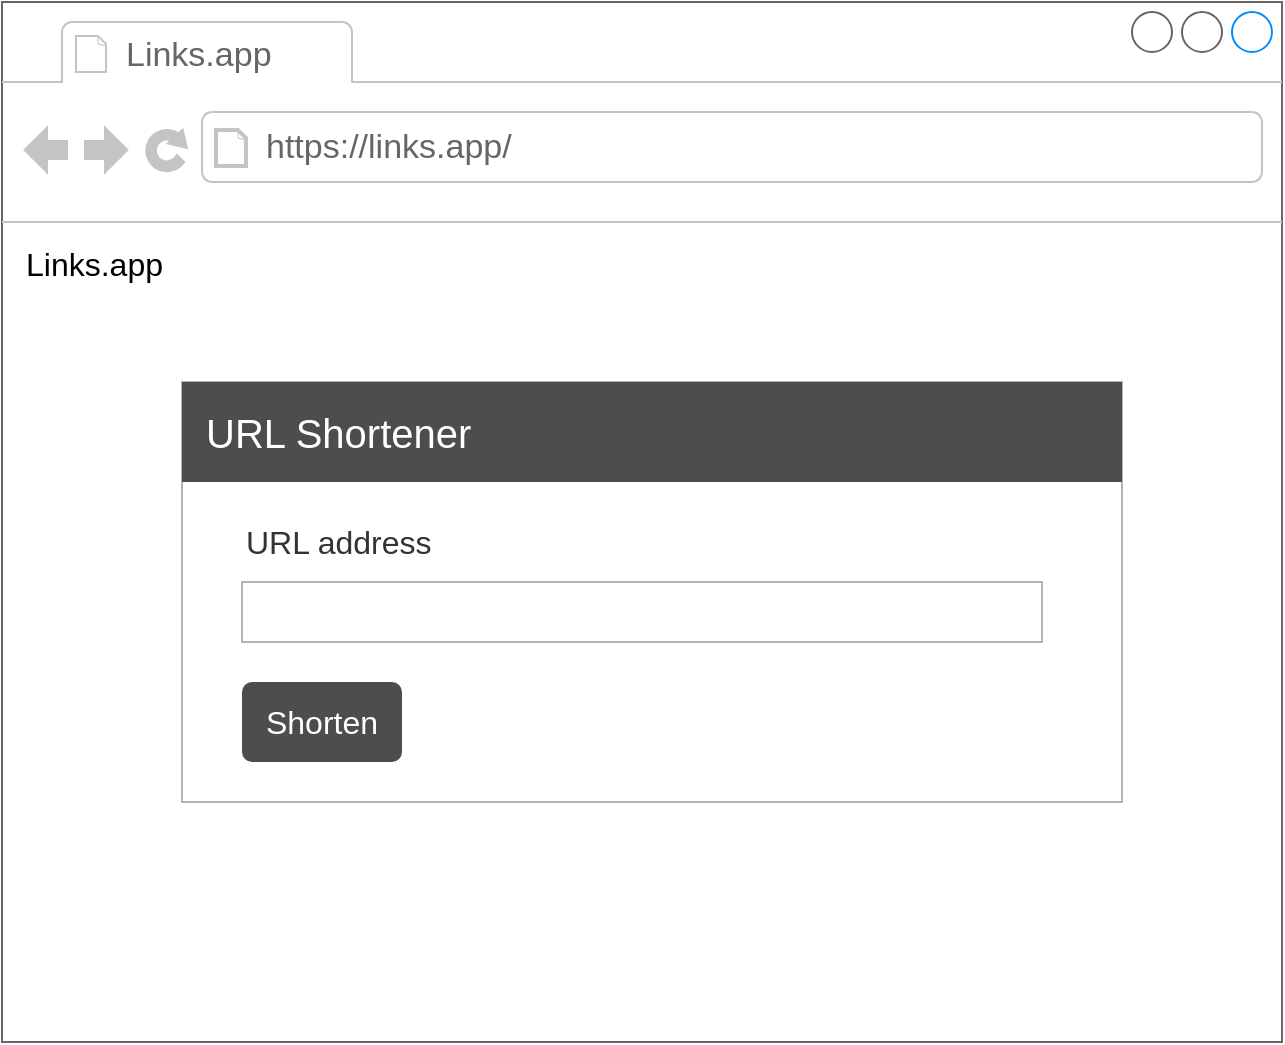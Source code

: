 <mxfile version="15.8.9" type="device" pages="2"><diagram name="Links UI form" id="p5EyXRDYgxMLay0ihm4L"><mxGraphModel dx="1024" dy="476" grid="1" gridSize="10" guides="1" tooltips="1" connect="1" arrows="1" fold="1" page="1" pageScale="1" pageWidth="827" pageHeight="1169" math="0" shadow="0"><root><mxCell id="hRF3u1x4gBxMh_vZ_aX4-0"/><mxCell id="hRF3u1x4gBxMh_vZ_aX4-1" parent="hRF3u1x4gBxMh_vZ_aX4-0"/><mxCell id="YMXUL5KMxCBpb85JlvWS-0" value="" style="group" vertex="1" connectable="0" parent="hRF3u1x4gBxMh_vZ_aX4-1"><mxGeometry x="80" y="80" width="640" height="520" as="geometry"/></mxCell><mxCell id="hRF3u1x4gBxMh_vZ_aX4-2" value="" style="group;fontColor=default;" parent="YMXUL5KMxCBpb85JlvWS-0" vertex="1" connectable="0"><mxGeometry width="640" height="520" as="geometry"/></mxCell><mxCell id="hRF3u1x4gBxMh_vZ_aX4-3" value="" style="strokeWidth=1;shadow=0;dashed=0;align=center;html=1;shape=mxgraph.mockup.containers.browserWindow;rSize=0;strokeColor=#666666;strokeColor2=#008cff;strokeColor3=#c4c4c4;mainText=,;recursiveResize=0;fontColor=#333333;fillColor=default;" parent="hRF3u1x4gBxMh_vZ_aX4-2" vertex="1"><mxGeometry width="640" height="520.0" as="geometry"/></mxCell><mxCell id="hRF3u1x4gBxMh_vZ_aX4-4" value="Links.app" style="strokeWidth=1;shadow=0;dashed=0;align=center;html=1;shape=mxgraph.mockup.containers.anchor;fontSize=17;fontColor=#666666;align=left;" parent="hRF3u1x4gBxMh_vZ_aX4-3" vertex="1"><mxGeometry x="60" y="13" width="110" height="28.167" as="geometry"/></mxCell><mxCell id="hRF3u1x4gBxMh_vZ_aX4-5" value="https://links.app/" style="strokeWidth=1;shadow=0;dashed=0;align=center;html=1;shape=mxgraph.mockup.containers.anchor;rSize=0;fontSize=17;fontColor=#666666;align=left;" parent="hRF3u1x4gBxMh_vZ_aX4-3" vertex="1"><mxGeometry x="130" y="59.0" width="250" height="28.167" as="geometry"/></mxCell><mxCell id="hRF3u1x4gBxMh_vZ_aX4-6" value="Links.app" style="text;html=1;strokeColor=none;fillColor=none;align=left;verticalAlign=middle;whiteSpace=wrap;rounded=0;fontSize=16;fontColor=default;" parent="hRF3u1x4gBxMh_vZ_aX4-3" vertex="1"><mxGeometry x="10" y="120.0" width="80" height="21.667" as="geometry"/></mxCell><mxCell id="zeFyqCcwO9WoaYdxv90y-0" value="" style="rounded=0;whiteSpace=wrap;html=1;fontSize=16;strokeColor=#B3B3B3;" parent="YMXUL5KMxCBpb85JlvWS-0" vertex="1"><mxGeometry x="90" y="190" width="470" height="210" as="geometry"/></mxCell><mxCell id="zeFyqCcwO9WoaYdxv90y-1" value="" style="rounded=0;whiteSpace=wrap;html=1;fontSize=16;fillColor=#4D4D4D;strokeColor=none;" parent="YMXUL5KMxCBpb85JlvWS-0" vertex="1"><mxGeometry x="90" y="190" width="470" height="50" as="geometry"/></mxCell><mxCell id="zeFyqCcwO9WoaYdxv90y-2" value="&lt;font style=&quot;font-size: 20px&quot;&gt;URL Shortener&lt;/font&gt;" style="text;html=1;strokeColor=none;fillColor=none;align=left;verticalAlign=middle;whiteSpace=wrap;rounded=0;fontSize=16;fontColor=#FFFFFF;" parent="YMXUL5KMxCBpb85JlvWS-0" vertex="1"><mxGeometry x="100" y="197.5" width="150" height="35" as="geometry"/></mxCell><mxCell id="zeFyqCcwO9WoaYdxv90y-3" value="URL address" style="text;html=1;strokeColor=none;fillColor=none;align=left;verticalAlign=middle;whiteSpace=wrap;rounded=0;fontSize=16;fontColor=#333333;" parent="YMXUL5KMxCBpb85JlvWS-0" vertex="1"><mxGeometry x="120" y="260" width="110" height="20" as="geometry"/></mxCell><mxCell id="zeFyqCcwO9WoaYdxv90y-4" value="" style="rounded=0;whiteSpace=wrap;html=1;fontSize=16;fontColor=#333333;align=left;fillColor=#FFFFFF;strokeColor=#B3B3B3;" parent="YMXUL5KMxCBpb85JlvWS-0" vertex="1"><mxGeometry x="120" y="290" width="400" height="30" as="geometry"/></mxCell><mxCell id="zeFyqCcwO9WoaYdxv90y-5" value="Shorten" style="html=1;shadow=0;dashed=0;shape=mxgraph.bootstrap.rrect;rSize=5;strokeColor=none;strokeWidth=1;fontColor=#ffffff;whiteSpace=wrap;align=center;verticalAlign=middle;spacingLeft=0;fontStyle=0;fontSize=16;spacing=5;fillColor=#4D4D4D;" parent="YMXUL5KMxCBpb85JlvWS-0" vertex="1"><mxGeometry x="120" y="340" width="80" height="40" as="geometry"/></mxCell></root></mxGraphModel></diagram><diagram name="Links UI result" id="oXbF_Ry4kt3vUUzHI9kw"><mxGraphModel dx="1024" dy="476" grid="1" gridSize="10" guides="1" tooltips="1" connect="1" arrows="1" fold="1" page="1" pageScale="1" pageWidth="827" pageHeight="1169" math="0" shadow="0"><root><mxCell id="8GBafM7lcZyO0Nd8-3-U-0"/><mxCell id="8GBafM7lcZyO0Nd8-3-U-1" parent="8GBafM7lcZyO0Nd8-3-U-0"/><mxCell id="coqOIPmRraYQs8eI7DJZ-0" value="" style="group" vertex="1" connectable="0" parent="8GBafM7lcZyO0Nd8-3-U-1"><mxGeometry x="80" y="80" width="640" height="520" as="geometry"/></mxCell><mxCell id="8GBafM7lcZyO0Nd8-3-U-2" value="" style="group;fontColor=default;" parent="coqOIPmRraYQs8eI7DJZ-0" vertex="1" connectable="0"><mxGeometry width="640" height="520" as="geometry"/></mxCell><mxCell id="8GBafM7lcZyO0Nd8-3-U-3" value="" style="strokeWidth=1;shadow=0;dashed=0;align=center;html=1;shape=mxgraph.mockup.containers.browserWindow;rSize=0;strokeColor=#666666;strokeColor2=#008cff;strokeColor3=#c4c4c4;mainText=,;recursiveResize=0;fontColor=#333333;fillColor=default;" parent="8GBafM7lcZyO0Nd8-3-U-2" vertex="1"><mxGeometry width="640" height="520.0" as="geometry"/></mxCell><mxCell id="8GBafM7lcZyO0Nd8-3-U-4" value="Links.app" style="strokeWidth=1;shadow=0;dashed=0;align=center;html=1;shape=mxgraph.mockup.containers.anchor;fontSize=17;fontColor=#666666;align=left;" parent="8GBafM7lcZyO0Nd8-3-U-3" vertex="1"><mxGeometry x="60" y="13" width="110" height="28.167" as="geometry"/></mxCell><mxCell id="8GBafM7lcZyO0Nd8-3-U-5" value="https://links.app/" style="strokeWidth=1;shadow=0;dashed=0;align=center;html=1;shape=mxgraph.mockup.containers.anchor;rSize=0;fontSize=17;fontColor=#666666;align=left;" parent="8GBafM7lcZyO0Nd8-3-U-3" vertex="1"><mxGeometry x="130" y="59.0" width="250" height="28.167" as="geometry"/></mxCell><mxCell id="8GBafM7lcZyO0Nd8-3-U-6" value="Links.app" style="text;html=1;strokeColor=none;fillColor=none;align=left;verticalAlign=middle;whiteSpace=wrap;rounded=0;fontSize=16;fontColor=default;" parent="8GBafM7lcZyO0Nd8-3-U-3" vertex="1"><mxGeometry x="10" y="120.0" width="80" height="21.667" as="geometry"/></mxCell><mxCell id="8GBafM7lcZyO0Nd8-3-U-7" value="" style="rounded=0;whiteSpace=wrap;html=1;fontSize=16;strokeColor=#B3B3B3;fillColor=default;fontColor=default;" parent="8GBafM7lcZyO0Nd8-3-U-3" vertex="1"><mxGeometry x="90" y="190.003" width="470" height="270.833" as="geometry"/></mxCell><mxCell id="8GBafM7lcZyO0Nd8-3-U-8" value="" style="rounded=0;whiteSpace=wrap;html=1;fontSize=16;fillColor=#4D4D4D;strokeColor=none;fontColor=default;" parent="8GBafM7lcZyO0Nd8-3-U-3" vertex="1"><mxGeometry x="90" y="190" width="470" height="50" as="geometry"/></mxCell><mxCell id="8GBafM7lcZyO0Nd8-3-U-10" value="Full URL address" style="text;html=1;strokeColor=none;fillColor=default;align=left;verticalAlign=middle;whiteSpace=wrap;rounded=0;fontSize=16;fontColor=default;" parent="8GBafM7lcZyO0Nd8-3-U-3" vertex="1"><mxGeometry x="120" y="261.837" width="400" height="21.667" as="geometry"/></mxCell><mxCell id="8GBafM7lcZyO0Nd8-3-U-12" value="Shorten another" style="html=1;shadow=0;dashed=0;shape=mxgraph.bootstrap.rrect;rSize=5;strokeColor=none;strokeWidth=1;fontColor=#FFFFFF;whiteSpace=wrap;align=center;verticalAlign=middle;spacingLeft=0;fontStyle=0;fontSize=16;spacing=5;fillColor=#4D4D4D;" parent="8GBafM7lcZyO0Nd8-3-U-3" vertex="1"><mxGeometry x="120" y="385.003" width="140" height="43.333" as="geometry"/></mxCell><mxCell id="8GBafM7lcZyO0Nd8-3-U-13" value="&lt;span style=&quot;background-color: rgb(255, 255, 255);&quot;&gt;http://www.google.com&lt;/span&gt;" style="text;html=1;strokeColor=none;fillColor=default;align=left;verticalAlign=middle;whiteSpace=wrap;rounded=0;fontSize=16;fontColor=default;" parent="8GBafM7lcZyO0Nd8-3-U-3" vertex="1"><mxGeometry x="120" y="285.503" width="400" height="21.667" as="geometry"/></mxCell><mxCell id="8GBafM7lcZyO0Nd8-3-U-14" value="Short URL address" style="text;html=1;strokeColor=none;fillColor=default;align=left;verticalAlign=middle;whiteSpace=wrap;rounded=0;fontSize=16;fontColor=default;" parent="8GBafM7lcZyO0Nd8-3-U-3" vertex="1"><mxGeometry x="120" y="318.003" width="400" height="21.667" as="geometry"/></mxCell><mxCell id="8GBafM7lcZyO0Nd8-3-U-15" value="&lt;span style=&quot;background-color: rgb(255, 255, 255);&quot;&gt;http://links.app/1O1ISv&lt;/span&gt;" style="text;html=1;strokeColor=none;fillColor=default;align=left;verticalAlign=middle;whiteSpace=wrap;rounded=0;fontSize=16;fontColor=default;" parent="8GBafM7lcZyO0Nd8-3-U-3" vertex="1"><mxGeometry x="120" y="341.67" width="400" height="21.667" as="geometry"/></mxCell><mxCell id="82H95hGxD2HkrEtZqPEM-0" value="&lt;font style=&quot;font-size: 20px&quot;&gt;URL Address&lt;/font&gt;" style="text;html=1;strokeColor=none;fillColor=none;align=left;verticalAlign=middle;whiteSpace=wrap;rounded=0;fontSize=16;fontColor=#FFFFFF;" parent="coqOIPmRraYQs8eI7DJZ-0" vertex="1"><mxGeometry x="100" y="197.5" width="150" height="35" as="geometry"/></mxCell></root></mxGraphModel></diagram></mxfile>